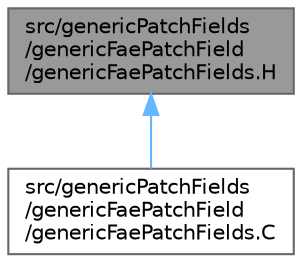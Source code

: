 digraph "src/genericPatchFields/genericFaePatchField/genericFaePatchFields.H"
{
 // LATEX_PDF_SIZE
  bgcolor="transparent";
  edge [fontname=Helvetica,fontsize=10,labelfontname=Helvetica,labelfontsize=10];
  node [fontname=Helvetica,fontsize=10,shape=box,height=0.2,width=0.4];
  Node1 [id="Node000001",label="src/genericPatchFields\l/genericFaePatchField\l/genericFaePatchFields.H",height=0.2,width=0.4,color="gray40", fillcolor="grey60", style="filled", fontcolor="black",tooltip=" "];
  Node1 -> Node2 [id="edge1_Node000001_Node000002",dir="back",color="steelblue1",style="solid",tooltip=" "];
  Node2 [id="Node000002",label="src/genericPatchFields\l/genericFaePatchField\l/genericFaePatchFields.C",height=0.2,width=0.4,color="grey40", fillcolor="white", style="filled",URL="$genericFaePatchFields_8C.html",tooltip=" "];
}
